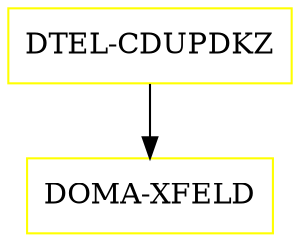 digraph G {
  "DTEL-CDUPDKZ" [shape=box,color=yellow];
  "DOMA-XFELD" [shape=box,color=yellow,URL="./DOMA_XFELD.html"];
  "DTEL-CDUPDKZ" -> "DOMA-XFELD";
}
